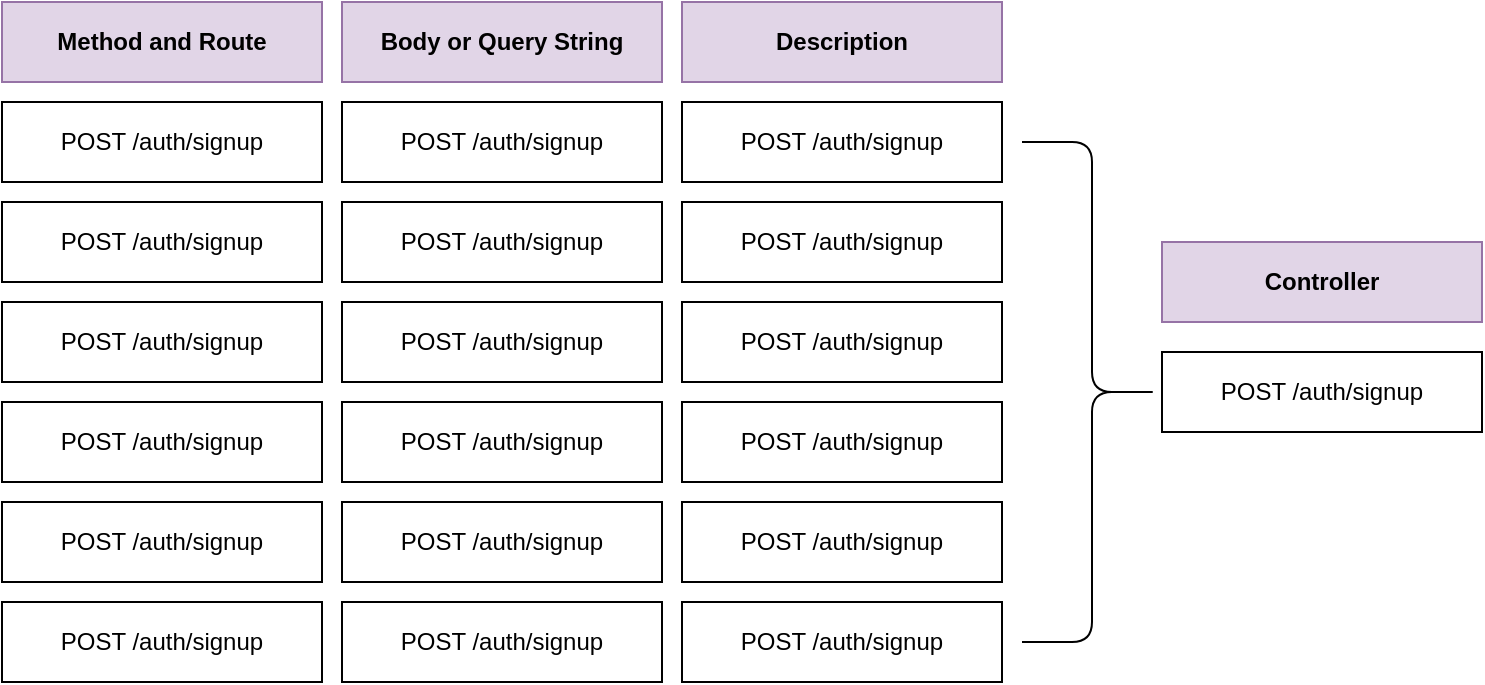 <mxfile version="22.1.15" type="github">
  <diagram name="Page-1" id="sc9e09U0qm37p7jLNKrA">
    <mxGraphModel dx="1434" dy="760" grid="1" gridSize="10" guides="1" tooltips="1" connect="1" arrows="1" fold="1" page="1" pageScale="1" pageWidth="850" pageHeight="1100" math="0" shadow="0">
      <root>
        <mxCell id="0" />
        <mxCell id="1" parent="0" />
        <mxCell id="BZd78uIDV3-QRAubpIWx-1" value="Method and Route" style="rounded=0;whiteSpace=wrap;html=1;fillColor=#e1d5e7;strokeColor=#9673a6;fontStyle=1" vertex="1" parent="1">
          <mxGeometry x="40" y="40" width="160" height="40" as="geometry" />
        </mxCell>
        <mxCell id="BZd78uIDV3-QRAubpIWx-5" value="Description" style="rounded=0;whiteSpace=wrap;html=1;fillColor=#e1d5e7;strokeColor=#9673a6;fontStyle=1" vertex="1" parent="1">
          <mxGeometry x="380" y="40" width="160" height="40" as="geometry" />
        </mxCell>
        <mxCell id="BZd78uIDV3-QRAubpIWx-6" value="Body or Query String" style="rounded=0;whiteSpace=wrap;html=1;fillColor=#e1d5e7;strokeColor=#9673a6;fontStyle=1" vertex="1" parent="1">
          <mxGeometry x="210" y="40" width="160" height="40" as="geometry" />
        </mxCell>
        <mxCell id="BZd78uIDV3-QRAubpIWx-8" value="POST /auth/signup" style="rounded=0;whiteSpace=wrap;html=1;" vertex="1" parent="1">
          <mxGeometry x="40" y="90" width="160" height="40" as="geometry" />
        </mxCell>
        <mxCell id="BZd78uIDV3-QRAubpIWx-9" value="POST /auth/signup" style="rounded=0;whiteSpace=wrap;html=1;" vertex="1" parent="1">
          <mxGeometry x="210" y="90" width="160" height="40" as="geometry" />
        </mxCell>
        <mxCell id="BZd78uIDV3-QRAubpIWx-10" value="POST /auth/signup" style="rounded=0;whiteSpace=wrap;html=1;" vertex="1" parent="1">
          <mxGeometry x="380" y="90" width="160" height="40" as="geometry" />
        </mxCell>
        <mxCell id="BZd78uIDV3-QRAubpIWx-11" value="POST /auth/signup" style="rounded=0;whiteSpace=wrap;html=1;" vertex="1" parent="1">
          <mxGeometry x="380" y="140" width="160" height="40" as="geometry" />
        </mxCell>
        <mxCell id="BZd78uIDV3-QRAubpIWx-12" value="POST /auth/signup" style="rounded=0;whiteSpace=wrap;html=1;" vertex="1" parent="1">
          <mxGeometry x="210" y="140" width="160" height="40" as="geometry" />
        </mxCell>
        <mxCell id="BZd78uIDV3-QRAubpIWx-13" value="POST /auth/signup" style="rounded=0;whiteSpace=wrap;html=1;" vertex="1" parent="1">
          <mxGeometry x="40" y="140" width="160" height="40" as="geometry" />
        </mxCell>
        <mxCell id="BZd78uIDV3-QRAubpIWx-14" value="POST /auth/signup" style="rounded=0;whiteSpace=wrap;html=1;" vertex="1" parent="1">
          <mxGeometry x="40" y="240" width="160" height="40" as="geometry" />
        </mxCell>
        <mxCell id="BZd78uIDV3-QRAubpIWx-15" value="POST /auth/signup" style="rounded=0;whiteSpace=wrap;html=1;" vertex="1" parent="1">
          <mxGeometry x="40" y="190" width="160" height="40" as="geometry" />
        </mxCell>
        <mxCell id="BZd78uIDV3-QRAubpIWx-16" value="POST /auth/signup" style="rounded=0;whiteSpace=wrap;html=1;" vertex="1" parent="1">
          <mxGeometry x="210" y="190" width="160" height="40" as="geometry" />
        </mxCell>
        <mxCell id="BZd78uIDV3-QRAubpIWx-17" value="POST /auth/signup" style="rounded=0;whiteSpace=wrap;html=1;" vertex="1" parent="1">
          <mxGeometry x="210" y="240" width="160" height="40" as="geometry" />
        </mxCell>
        <mxCell id="BZd78uIDV3-QRAubpIWx-18" value="POST /auth/signup" style="rounded=0;whiteSpace=wrap;html=1;" vertex="1" parent="1">
          <mxGeometry x="380" y="240" width="160" height="40" as="geometry" />
        </mxCell>
        <mxCell id="BZd78uIDV3-QRAubpIWx-19" value="POST /auth/signup" style="rounded=0;whiteSpace=wrap;html=1;" vertex="1" parent="1">
          <mxGeometry x="380" y="190" width="160" height="40" as="geometry" />
        </mxCell>
        <mxCell id="BZd78uIDV3-QRAubpIWx-20" value="POST /auth/signup" style="rounded=0;whiteSpace=wrap;html=1;" vertex="1" parent="1">
          <mxGeometry x="40" y="340" width="160" height="40" as="geometry" />
        </mxCell>
        <mxCell id="BZd78uIDV3-QRAubpIWx-21" value="POST /auth/signup" style="rounded=0;whiteSpace=wrap;html=1;" vertex="1" parent="1">
          <mxGeometry x="40" y="290" width="160" height="40" as="geometry" />
        </mxCell>
        <mxCell id="BZd78uIDV3-QRAubpIWx-22" value="POST /auth/signup" style="rounded=0;whiteSpace=wrap;html=1;" vertex="1" parent="1">
          <mxGeometry x="210" y="290" width="160" height="40" as="geometry" />
        </mxCell>
        <mxCell id="BZd78uIDV3-QRAubpIWx-23" value="POST /auth/signup" style="rounded=0;whiteSpace=wrap;html=1;" vertex="1" parent="1">
          <mxGeometry x="210" y="340" width="160" height="40" as="geometry" />
        </mxCell>
        <mxCell id="BZd78uIDV3-QRAubpIWx-24" value="POST /auth/signup" style="rounded=0;whiteSpace=wrap;html=1;" vertex="1" parent="1">
          <mxGeometry x="380" y="340" width="160" height="40" as="geometry" />
        </mxCell>
        <mxCell id="BZd78uIDV3-QRAubpIWx-25" value="POST /auth/signup" style="rounded=0;whiteSpace=wrap;html=1;" vertex="1" parent="1">
          <mxGeometry x="380" y="290" width="160" height="40" as="geometry" />
        </mxCell>
        <mxCell id="BZd78uIDV3-QRAubpIWx-26" value="Controller" style="rounded=0;whiteSpace=wrap;html=1;fillColor=#e1d5e7;strokeColor=#9673a6;fontStyle=1" vertex="1" parent="1">
          <mxGeometry x="620" y="160" width="160" height="40" as="geometry" />
        </mxCell>
        <mxCell id="BZd78uIDV3-QRAubpIWx-29" value="POST /auth/signup" style="rounded=0;whiteSpace=wrap;html=1;" vertex="1" parent="1">
          <mxGeometry x="620" y="215" width="160" height="40" as="geometry" />
        </mxCell>
        <mxCell id="BZd78uIDV3-QRAubpIWx-38" value="" style="shape=curlyBracket;whiteSpace=wrap;html=1;rounded=1;flipH=1;labelPosition=right;verticalLabelPosition=middle;align=left;verticalAlign=middle;size=0.5;" vertex="1" parent="1">
          <mxGeometry x="550" y="110" width="70" height="250" as="geometry" />
        </mxCell>
      </root>
    </mxGraphModel>
  </diagram>
</mxfile>
